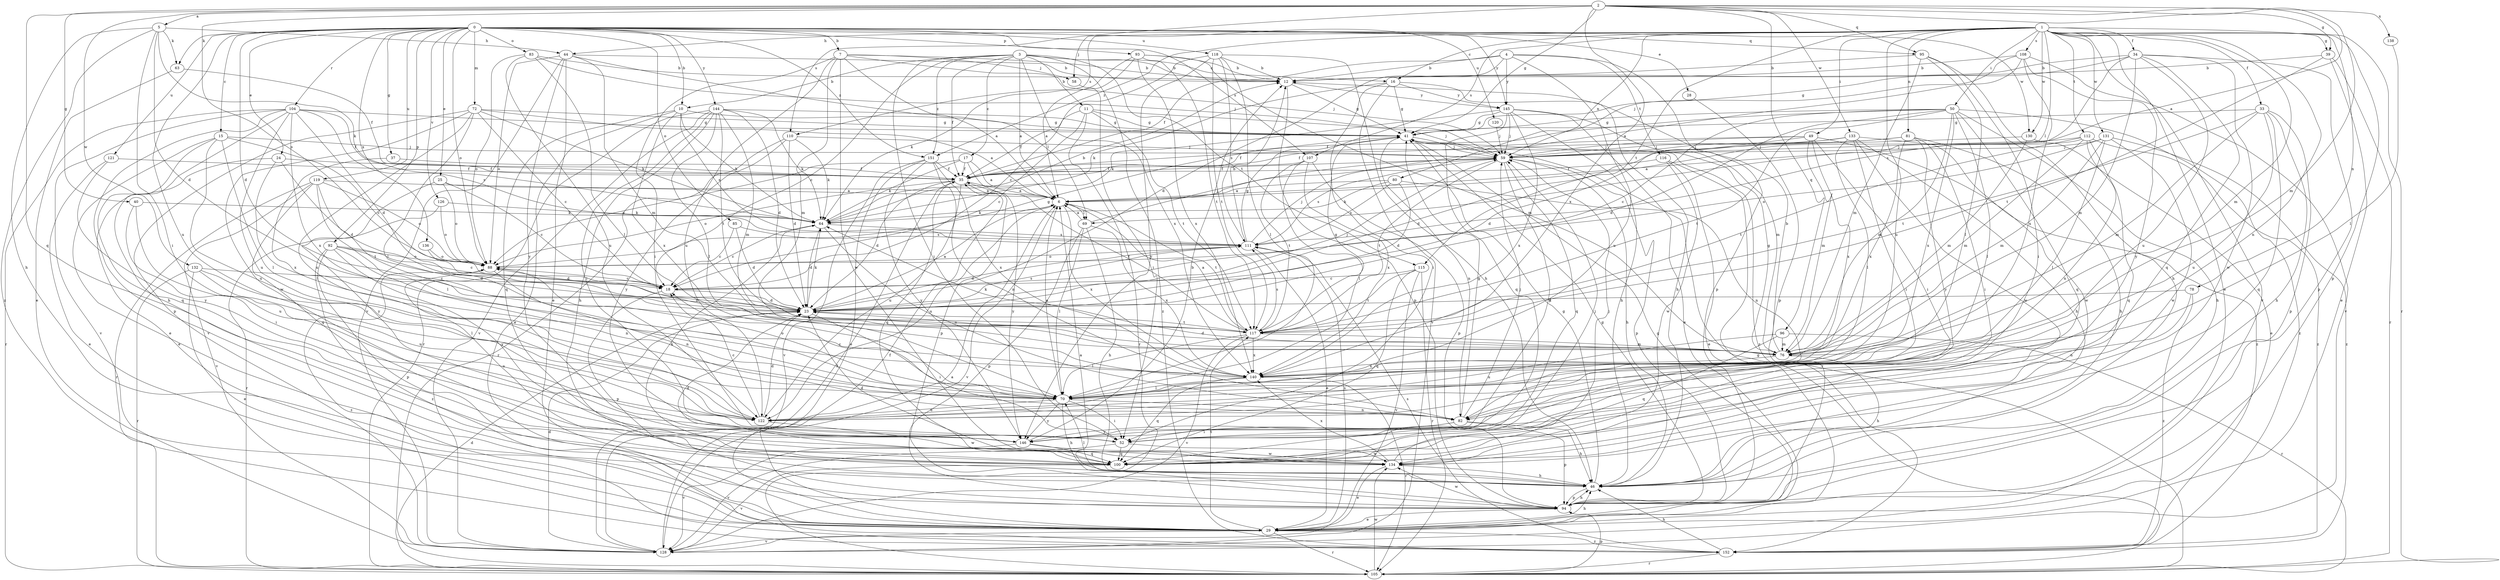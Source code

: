 strict digraph  {
0;
1;
2;
3;
4;
5;
6;
7;
10;
11;
12;
15;
16;
17;
18;
23;
24;
25;
28;
29;
33;
34;
35;
37;
39;
40;
41;
44;
46;
49;
50;
52;
58;
59;
63;
64;
69;
70;
72;
76;
78;
80;
81;
82;
83;
85;
88;
92;
93;
94;
95;
96;
100;
104;
105;
107;
108;
110;
111;
112;
115;
116;
117;
118;
119;
120;
121;
122;
126;
128;
130;
131;
132;
133;
134;
136;
138;
140;
144;
145;
146;
151;
152;
0 -> 7  [label=b];
0 -> 10  [label=b];
0 -> 15  [label=c];
0 -> 23  [label=d];
0 -> 24  [label=e];
0 -> 25  [label=e];
0 -> 28  [label=e];
0 -> 37  [label=g];
0 -> 63  [label=k];
0 -> 72  [label=m];
0 -> 83  [label=o];
0 -> 85  [label=o];
0 -> 88  [label=o];
0 -> 92  [label=p];
0 -> 93  [label=p];
0 -> 95  [label=q];
0 -> 104  [label=r];
0 -> 107  [label=s];
0 -> 118  [label=u];
0 -> 119  [label=u];
0 -> 120  [label=u];
0 -> 121  [label=u];
0 -> 122  [label=u];
0 -> 126  [label=v];
0 -> 130  [label=w];
0 -> 136  [label=x];
0 -> 144  [label=y];
0 -> 145  [label=y];
0 -> 151  [label=z];
1 -> 16  [label=c];
1 -> 29  [label=e];
1 -> 33  [label=f];
1 -> 34  [label=f];
1 -> 39  [label=g];
1 -> 44  [label=h];
1 -> 49  [label=i];
1 -> 50  [label=i];
1 -> 58  [label=j];
1 -> 69  [label=l];
1 -> 76  [label=m];
1 -> 78  [label=n];
1 -> 80  [label=n];
1 -> 81  [label=n];
1 -> 82  [label=n];
1 -> 94  [label=p];
1 -> 105  [label=r];
1 -> 107  [label=s];
1 -> 108  [label=s];
1 -> 110  [label=s];
1 -> 112  [label=t];
1 -> 115  [label=t];
1 -> 122  [label=u];
1 -> 128  [label=v];
1 -> 130  [label=w];
1 -> 131  [label=w];
1 -> 151  [label=z];
2 -> 5  [label=a];
2 -> 6  [label=a];
2 -> 39  [label=g];
2 -> 40  [label=g];
2 -> 41  [label=g];
2 -> 76  [label=m];
2 -> 88  [label=o];
2 -> 95  [label=q];
2 -> 96  [label=q];
2 -> 100  [label=q];
2 -> 110  [label=s];
2 -> 132  [label=w];
2 -> 133  [label=w];
2 -> 138  [label=x];
2 -> 140  [label=x];
3 -> 6  [label=a];
3 -> 10  [label=b];
3 -> 11  [label=b];
3 -> 12  [label=b];
3 -> 16  [label=c];
3 -> 17  [label=c];
3 -> 18  [label=c];
3 -> 35  [label=f];
3 -> 52  [label=i];
3 -> 115  [label=t];
3 -> 140  [label=x];
3 -> 151  [label=z];
3 -> 152  [label=z];
4 -> 12  [label=b];
4 -> 23  [label=d];
4 -> 35  [label=f];
4 -> 94  [label=p];
4 -> 116  [label=t];
4 -> 122  [label=u];
4 -> 145  [label=y];
5 -> 23  [label=d];
5 -> 44  [label=h];
5 -> 46  [label=h];
5 -> 52  [label=i];
5 -> 63  [label=k];
5 -> 64  [label=k];
5 -> 152  [label=z];
6 -> 64  [label=k];
6 -> 69  [label=l];
6 -> 117  [label=t];
6 -> 122  [label=u];
6 -> 128  [label=v];
6 -> 140  [label=x];
7 -> 12  [label=b];
7 -> 52  [label=i];
7 -> 58  [label=j];
7 -> 59  [label=j];
7 -> 69  [label=l];
7 -> 76  [label=m];
7 -> 122  [label=u];
7 -> 134  [label=w];
10 -> 29  [label=e];
10 -> 41  [label=g];
10 -> 64  [label=k];
10 -> 100  [label=q];
10 -> 111  [label=s];
10 -> 140  [label=x];
11 -> 18  [label=c];
11 -> 35  [label=f];
11 -> 41  [label=g];
11 -> 59  [label=j];
11 -> 105  [label=r];
11 -> 117  [label=t];
12 -> 41  [label=g];
12 -> 94  [label=p];
12 -> 145  [label=y];
15 -> 18  [label=c];
15 -> 29  [label=e];
15 -> 59  [label=j];
15 -> 70  [label=l];
15 -> 100  [label=q];
15 -> 122  [label=u];
16 -> 41  [label=g];
16 -> 46  [label=h];
16 -> 52  [label=i];
16 -> 64  [label=k];
16 -> 128  [label=v];
16 -> 145  [label=y];
17 -> 6  [label=a];
17 -> 35  [label=f];
17 -> 64  [label=k];
17 -> 88  [label=o];
17 -> 94  [label=p];
18 -> 23  [label=d];
18 -> 94  [label=p];
23 -> 6  [label=a];
23 -> 52  [label=i];
23 -> 59  [label=j];
23 -> 64  [label=k];
23 -> 111  [label=s];
23 -> 117  [label=t];
24 -> 23  [label=d];
24 -> 29  [label=e];
24 -> 35  [label=f];
24 -> 140  [label=x];
25 -> 6  [label=a];
25 -> 18  [label=c];
25 -> 88  [label=o];
25 -> 146  [label=y];
28 -> 94  [label=p];
29 -> 35  [label=f];
29 -> 41  [label=g];
29 -> 46  [label=h];
29 -> 105  [label=r];
29 -> 111  [label=s];
29 -> 117  [label=t];
29 -> 128  [label=v];
29 -> 152  [label=z];
33 -> 41  [label=g];
33 -> 46  [label=h];
33 -> 76  [label=m];
33 -> 94  [label=p];
33 -> 100  [label=q];
33 -> 117  [label=t];
33 -> 122  [label=u];
34 -> 12  [label=b];
34 -> 41  [label=g];
34 -> 76  [label=m];
34 -> 94  [label=p];
34 -> 100  [label=q];
34 -> 111  [label=s];
34 -> 122  [label=u];
34 -> 134  [label=w];
35 -> 6  [label=a];
35 -> 23  [label=d];
35 -> 88  [label=o];
35 -> 100  [label=q];
35 -> 122  [label=u];
35 -> 146  [label=y];
37 -> 35  [label=f];
37 -> 70  [label=l];
39 -> 12  [label=b];
39 -> 29  [label=e];
39 -> 105  [label=r];
39 -> 117  [label=t];
40 -> 52  [label=i];
40 -> 64  [label=k];
40 -> 122  [label=u];
41 -> 59  [label=j];
41 -> 82  [label=n];
41 -> 152  [label=z];
44 -> 6  [label=a];
44 -> 12  [label=b];
44 -> 29  [label=e];
44 -> 76  [label=m];
44 -> 88  [label=o];
44 -> 128  [label=v];
44 -> 146  [label=y];
46 -> 41  [label=g];
46 -> 70  [label=l];
46 -> 94  [label=p];
49 -> 23  [label=d];
49 -> 35  [label=f];
49 -> 52  [label=i];
49 -> 59  [label=j];
49 -> 76  [label=m];
49 -> 134  [label=w];
49 -> 140  [label=x];
50 -> 18  [label=c];
50 -> 23  [label=d];
50 -> 35  [label=f];
50 -> 41  [label=g];
50 -> 46  [label=h];
50 -> 70  [label=l];
50 -> 76  [label=m];
50 -> 100  [label=q];
50 -> 117  [label=t];
50 -> 140  [label=x];
50 -> 152  [label=z];
52 -> 100  [label=q];
52 -> 128  [label=v];
52 -> 134  [label=w];
58 -> 52  [label=i];
59 -> 35  [label=f];
59 -> 46  [label=h];
59 -> 94  [label=p];
59 -> 100  [label=q];
59 -> 111  [label=s];
59 -> 117  [label=t];
59 -> 146  [label=y];
63 -> 29  [label=e];
63 -> 35  [label=f];
64 -> 12  [label=b];
64 -> 18  [label=c];
64 -> 23  [label=d];
64 -> 82  [label=n];
64 -> 111  [label=s];
69 -> 6  [label=a];
69 -> 46  [label=h];
69 -> 59  [label=j];
69 -> 70  [label=l];
69 -> 94  [label=p];
69 -> 140  [label=x];
70 -> 6  [label=a];
70 -> 18  [label=c];
70 -> 46  [label=h];
70 -> 52  [label=i];
70 -> 82  [label=n];
70 -> 88  [label=o];
70 -> 122  [label=u];
70 -> 146  [label=y];
72 -> 6  [label=a];
72 -> 18  [label=c];
72 -> 41  [label=g];
72 -> 64  [label=k];
72 -> 70  [label=l];
72 -> 122  [label=u];
72 -> 128  [label=v];
72 -> 134  [label=w];
76 -> 12  [label=b];
76 -> 23  [label=d];
76 -> 41  [label=g];
76 -> 46  [label=h];
76 -> 64  [label=k];
76 -> 140  [label=x];
78 -> 23  [label=d];
78 -> 82  [label=n];
78 -> 152  [label=z];
80 -> 6  [label=a];
80 -> 23  [label=d];
80 -> 64  [label=k];
80 -> 82  [label=n];
80 -> 111  [label=s];
81 -> 35  [label=f];
81 -> 46  [label=h];
81 -> 52  [label=i];
81 -> 59  [label=j];
81 -> 140  [label=x];
81 -> 146  [label=y];
82 -> 41  [label=g];
82 -> 46  [label=h];
82 -> 52  [label=i];
82 -> 59  [label=j];
82 -> 94  [label=p];
82 -> 146  [label=y];
83 -> 12  [label=b];
83 -> 59  [label=j];
83 -> 70  [label=l];
83 -> 88  [label=o];
83 -> 122  [label=u];
85 -> 18  [label=c];
85 -> 23  [label=d];
85 -> 111  [label=s];
88 -> 18  [label=c];
88 -> 41  [label=g];
88 -> 82  [label=n];
88 -> 152  [label=z];
92 -> 18  [label=c];
92 -> 23  [label=d];
92 -> 82  [label=n];
92 -> 88  [label=o];
92 -> 94  [label=p];
92 -> 146  [label=y];
92 -> 152  [label=z];
93 -> 6  [label=a];
93 -> 12  [label=b];
93 -> 64  [label=k];
93 -> 76  [label=m];
93 -> 117  [label=t];
93 -> 140  [label=x];
94 -> 6  [label=a];
94 -> 29  [label=e];
94 -> 41  [label=g];
94 -> 46  [label=h];
94 -> 134  [label=w];
95 -> 12  [label=b];
95 -> 46  [label=h];
95 -> 52  [label=i];
95 -> 70  [label=l];
95 -> 76  [label=m];
96 -> 76  [label=m];
96 -> 100  [label=q];
96 -> 105  [label=r];
96 -> 122  [label=u];
100 -> 23  [label=d];
100 -> 59  [label=j];
100 -> 64  [label=k];
100 -> 88  [label=o];
100 -> 128  [label=v];
104 -> 23  [label=d];
104 -> 35  [label=f];
104 -> 41  [label=g];
104 -> 46  [label=h];
104 -> 94  [label=p];
104 -> 105  [label=r];
104 -> 111  [label=s];
104 -> 122  [label=u];
104 -> 128  [label=v];
104 -> 140  [label=x];
105 -> 23  [label=d];
105 -> 41  [label=g];
105 -> 94  [label=p];
105 -> 134  [label=w];
107 -> 35  [label=f];
107 -> 70  [label=l];
107 -> 94  [label=p];
107 -> 117  [label=t];
107 -> 140  [label=x];
108 -> 6  [label=a];
108 -> 12  [label=b];
108 -> 59  [label=j];
108 -> 128  [label=v];
108 -> 140  [label=x];
108 -> 146  [label=y];
110 -> 23  [label=d];
110 -> 59  [label=j];
110 -> 64  [label=k];
110 -> 105  [label=r];
110 -> 146  [label=y];
111 -> 12  [label=b];
111 -> 23  [label=d];
111 -> 29  [label=e];
111 -> 41  [label=g];
111 -> 59  [label=j];
111 -> 88  [label=o];
112 -> 6  [label=a];
112 -> 59  [label=j];
112 -> 76  [label=m];
112 -> 82  [label=n];
112 -> 100  [label=q];
112 -> 117  [label=t];
112 -> 152  [label=z];
115 -> 18  [label=c];
115 -> 100  [label=q];
115 -> 105  [label=r];
115 -> 117  [label=t];
115 -> 128  [label=v];
116 -> 29  [label=e];
116 -> 35  [label=f];
116 -> 105  [label=r];
116 -> 134  [label=w];
117 -> 6  [label=a];
117 -> 35  [label=f];
117 -> 41  [label=g];
117 -> 70  [label=l];
117 -> 76  [label=m];
117 -> 88  [label=o];
117 -> 111  [label=s];
117 -> 128  [label=v];
117 -> 140  [label=x];
118 -> 12  [label=b];
118 -> 18  [label=c];
118 -> 46  [label=h];
118 -> 70  [label=l];
118 -> 111  [label=s];
118 -> 117  [label=t];
118 -> 146  [label=y];
119 -> 6  [label=a];
119 -> 70  [label=l];
119 -> 88  [label=o];
119 -> 100  [label=q];
119 -> 105  [label=r];
119 -> 117  [label=t];
119 -> 128  [label=v];
120 -> 59  [label=j];
121 -> 29  [label=e];
121 -> 35  [label=f];
121 -> 146  [label=y];
122 -> 18  [label=c];
122 -> 23  [label=d];
122 -> 134  [label=w];
126 -> 64  [label=k];
126 -> 88  [label=o];
126 -> 105  [label=r];
128 -> 6  [label=a];
128 -> 23  [label=d];
128 -> 35  [label=f];
130 -> 29  [label=e];
130 -> 59  [label=j];
130 -> 76  [label=m];
131 -> 59  [label=j];
131 -> 70  [label=l];
131 -> 76  [label=m];
131 -> 88  [label=o];
131 -> 134  [label=w];
131 -> 152  [label=z];
132 -> 18  [label=c];
132 -> 29  [label=e];
132 -> 70  [label=l];
132 -> 105  [label=r];
132 -> 122  [label=u];
133 -> 23  [label=d];
133 -> 46  [label=h];
133 -> 52  [label=i];
133 -> 59  [label=j];
133 -> 70  [label=l];
133 -> 134  [label=w];
133 -> 152  [label=z];
134 -> 23  [label=d];
134 -> 29  [label=e];
134 -> 46  [label=h];
134 -> 59  [label=j];
134 -> 140  [label=x];
136 -> 23  [label=d];
136 -> 88  [label=o];
138 -> 70  [label=l];
140 -> 70  [label=l];
140 -> 100  [label=q];
140 -> 105  [label=r];
144 -> 23  [label=d];
144 -> 41  [label=g];
144 -> 46  [label=h];
144 -> 52  [label=i];
144 -> 64  [label=k];
144 -> 70  [label=l];
144 -> 76  [label=m];
144 -> 105  [label=r];
144 -> 117  [label=t];
144 -> 128  [label=v];
145 -> 29  [label=e];
145 -> 41  [label=g];
145 -> 46  [label=h];
145 -> 59  [label=j];
145 -> 64  [label=k];
145 -> 76  [label=m];
145 -> 100  [label=q];
145 -> 140  [label=x];
146 -> 12  [label=b];
146 -> 100  [label=q];
146 -> 128  [label=v];
146 -> 134  [label=w];
151 -> 29  [label=e];
151 -> 35  [label=f];
151 -> 82  [label=n];
151 -> 128  [label=v];
151 -> 140  [label=x];
151 -> 146  [label=y];
152 -> 46  [label=h];
152 -> 105  [label=r];
152 -> 111  [label=s];
}
